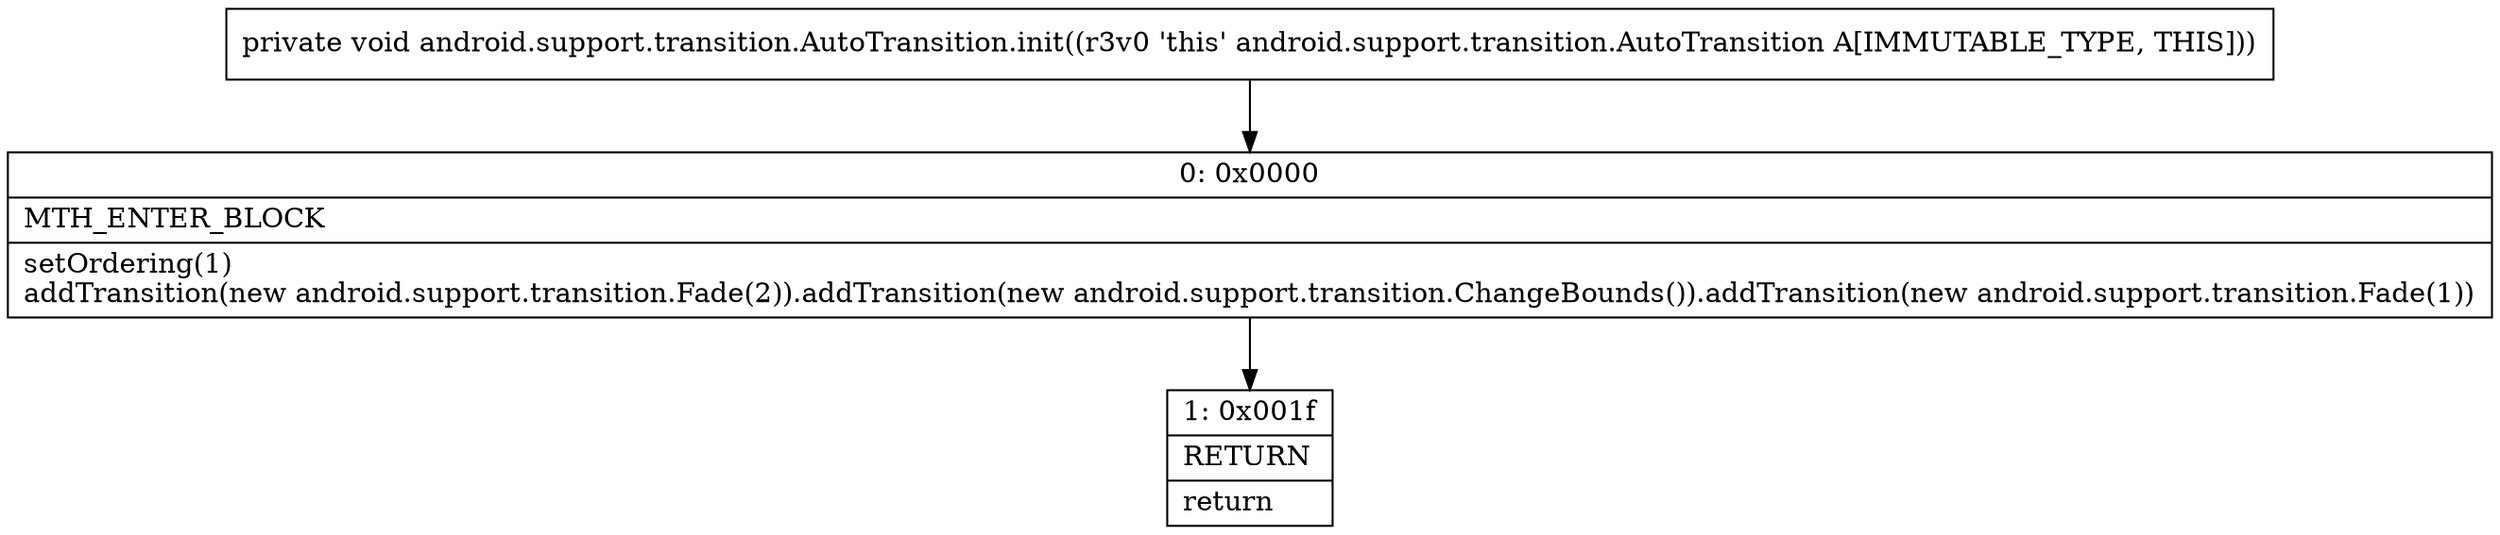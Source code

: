 digraph "CFG forandroid.support.transition.AutoTransition.init()V" {
Node_0 [shape=record,label="{0\:\ 0x0000|MTH_ENTER_BLOCK\l|setOrdering(1)\laddTransition(new android.support.transition.Fade(2)).addTransition(new android.support.transition.ChangeBounds()).addTransition(new android.support.transition.Fade(1))\l}"];
Node_1 [shape=record,label="{1\:\ 0x001f|RETURN\l|return\l}"];
MethodNode[shape=record,label="{private void android.support.transition.AutoTransition.init((r3v0 'this' android.support.transition.AutoTransition A[IMMUTABLE_TYPE, THIS])) }"];
MethodNode -> Node_0;
Node_0 -> Node_1;
}

